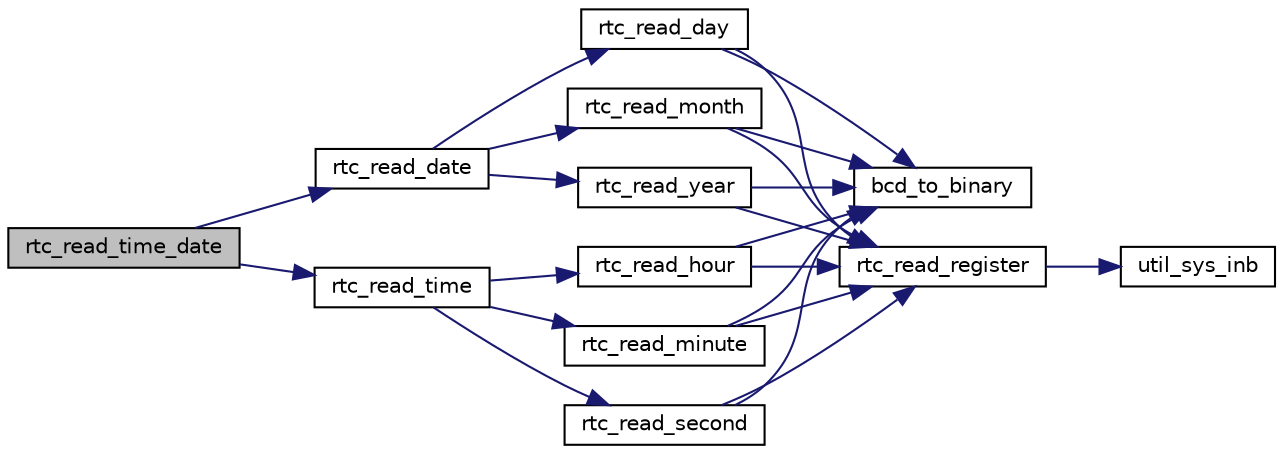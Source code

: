 digraph "rtc_read_time_date"
{
 // INTERACTIVE_SVG=YES
 // LATEX_PDF_SIZE
  edge [fontname="Helvetica",fontsize="10",labelfontname="Helvetica",labelfontsize="10"];
  node [fontname="Helvetica",fontsize="10",shape=record];
  rankdir="LR";
  Node1 [label="rtc_read_time_date",height=0.2,width=0.4,color="black", fillcolor="grey75", style="filled", fontcolor="black",tooltip=" "];
  Node1 -> Node2 [color="midnightblue",fontsize="10",style="solid",fontname="Helvetica"];
  Node2 [label="rtc_read_date",height=0.2,width=0.4,color="black", fillcolor="white", style="filled",URL="$rtc_8c.html#a7af6be95897fac81dcd7bda5285121a4",tooltip=" "];
  Node2 -> Node3 [color="midnightblue",fontsize="10",style="solid",fontname="Helvetica"];
  Node3 [label="rtc_read_day",height=0.2,width=0.4,color="black", fillcolor="white", style="filled",URL="$rtc_8c.html#a8d6a4c8ebb96bdf2cc635b0364d0d9a1",tooltip=" "];
  Node3 -> Node4 [color="midnightblue",fontsize="10",style="solid",fontname="Helvetica"];
  Node4 [label="bcd_to_binary",height=0.2,width=0.4,color="black", fillcolor="white", style="filled",URL="$utils_8h.html#aa4f4783fc2ae125e0b964bf614e401b2",tooltip=" "];
  Node3 -> Node5 [color="midnightblue",fontsize="10",style="solid",fontname="Helvetica"];
  Node5 [label="rtc_read_register",height=0.2,width=0.4,color="black", fillcolor="white", style="filled",URL="$rtc_8c.html#ab42ebfe661299e92bd2b69d3980ec5bd",tooltip=" "];
  Node5 -> Node6 [color="midnightblue",fontsize="10",style="solid",fontname="Helvetica"];
  Node6 [label="util_sys_inb",height=0.2,width=0.4,color="black", fillcolor="white", style="filled",URL="$utils_8h.html#a79a031a8611f5b2d6afa4158e92b0fb4",tooltip="Invokes sys_inb() system call but reads the value into a uint8_t variable."];
  Node2 -> Node7 [color="midnightblue",fontsize="10",style="solid",fontname="Helvetica"];
  Node7 [label="rtc_read_month",height=0.2,width=0.4,color="black", fillcolor="white", style="filled",URL="$rtc_8c.html#a375cf91cb107feba8c40b07d6e26df7d",tooltip=" "];
  Node7 -> Node4 [color="midnightblue",fontsize="10",style="solid",fontname="Helvetica"];
  Node7 -> Node5 [color="midnightblue",fontsize="10",style="solid",fontname="Helvetica"];
  Node2 -> Node8 [color="midnightblue",fontsize="10",style="solid",fontname="Helvetica"];
  Node8 [label="rtc_read_year",height=0.2,width=0.4,color="black", fillcolor="white", style="filled",URL="$rtc_8c.html#aed9f9ab38ce54d8229f81eda6cea65b8",tooltip=" "];
  Node8 -> Node4 [color="midnightblue",fontsize="10",style="solid",fontname="Helvetica"];
  Node8 -> Node5 [color="midnightblue",fontsize="10",style="solid",fontname="Helvetica"];
  Node1 -> Node9 [color="midnightblue",fontsize="10",style="solid",fontname="Helvetica"];
  Node9 [label="rtc_read_time",height=0.2,width=0.4,color="black", fillcolor="white", style="filled",URL="$rtc_8c.html#a00fde00701376185e8bcdedff5b30c34",tooltip=" "];
  Node9 -> Node10 [color="midnightblue",fontsize="10",style="solid",fontname="Helvetica"];
  Node10 [label="rtc_read_hour",height=0.2,width=0.4,color="black", fillcolor="white", style="filled",URL="$rtc_8c.html#adbf9deca1f8394a16c58cf43d5a21e6c",tooltip=" "];
  Node10 -> Node4 [color="midnightblue",fontsize="10",style="solid",fontname="Helvetica"];
  Node10 -> Node5 [color="midnightblue",fontsize="10",style="solid",fontname="Helvetica"];
  Node9 -> Node11 [color="midnightblue",fontsize="10",style="solid",fontname="Helvetica"];
  Node11 [label="rtc_read_minute",height=0.2,width=0.4,color="black", fillcolor="white", style="filled",URL="$rtc_8c.html#ae27a11fce0c32cda6ae920a12f74ae1d",tooltip=" "];
  Node11 -> Node4 [color="midnightblue",fontsize="10",style="solid",fontname="Helvetica"];
  Node11 -> Node5 [color="midnightblue",fontsize="10",style="solid",fontname="Helvetica"];
  Node9 -> Node12 [color="midnightblue",fontsize="10",style="solid",fontname="Helvetica"];
  Node12 [label="rtc_read_second",height=0.2,width=0.4,color="black", fillcolor="white", style="filled",URL="$rtc_8c.html#ad3cbeffda4bae0684e35cbb4e210080a",tooltip=" "];
  Node12 -> Node4 [color="midnightblue",fontsize="10",style="solid",fontname="Helvetica"];
  Node12 -> Node5 [color="midnightblue",fontsize="10",style="solid",fontname="Helvetica"];
}
